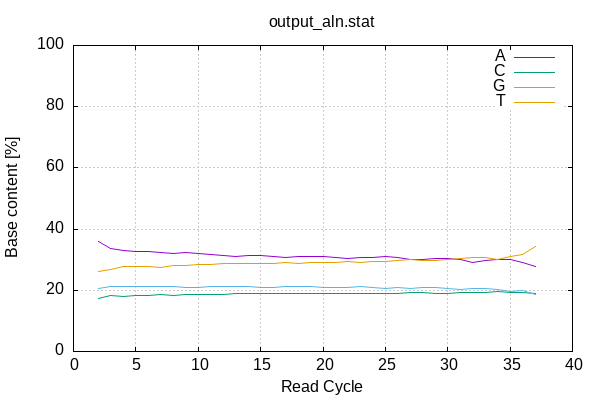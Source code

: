 
            set terminal png size 600,400 truecolor
            set output "plot_stat_output-acgt-cycles.png"
            set grid xtics ytics y2tics back lc rgb "#cccccc"
            set style line 1 linecolor rgb "green"
            set style line 2 linecolor rgb "red"
            set style line 3 linecolor rgb "black"
            set style line 4 linecolor rgb "blue"
            set style increment user
            set ylabel "Base content [%]"
            set xlabel "Read Cycle"
            set yrange [0:100]
            set title "output_aln.stat" noenhanced
            plot '-' w l ti 'A', '-' w l ti 'C', '-' w l ti 'G', '-' w l ti 'T'
        2	35.94
3	33.60
4	33.11
5	32.60
6	32.75
7	32.36
8	32.14
9	32.21
10	31.99
11	31.70
12	31.31
13	31.15
14	31.21
15	31.33
16	31.07
17	30.76
18	30.91
19	30.91
20	31.17
21	30.83
22	30.55
23	30.56
24	30.65
25	30.90
26	30.57
27	30.22
28	30.07
29	30.32
30	30.38
31	30.16
32	29.11
33	29.78
34	30.03
35	30.13
36	29.11
37	27.88
end
2	17.16
3	18.30
4	17.92
5	18.30
6	18.26
7	18.75
8	18.46
9	18.67
10	18.74
11	18.75
12	18.71
13	18.89
14	18.90
15	18.93
16	18.97
17	18.94
18	18.89
19	19.04
20	18.95
21	19.03
22	19.01
23	19.10
24	19.09
25	19.04
26	19.07
27	19.13
28	19.19
29	19.11
30	18.99
31	19.30
32	19.43
33	19.22
34	19.46
35	19.26
36	19.19
37	19.05
end
2	20.71
3	21.21
4	21.21
5	21.16
6	21.09
7	21.34
8	21.39
9	21.02
10	20.92
11	21.14
12	21.16
13	21.33
14	21.13
15	20.89
16	21.04
17	21.13
18	21.36
19	21.09
20	20.88
21	20.92
22	21.03
23	21.22
24	20.97
25	20.69
26	20.77
27	20.68
28	20.98
29	20.80
30	20.44
31	20.25
32	20.74
33	20.43
34	20.34
35	19.60
36	19.98
37	18.76
end
2	26.19
3	26.88
4	27.75
5	27.94
6	27.91
7	27.55
8	28.02
9	28.10
10	28.36
11	28.40
12	28.82
13	28.64
14	28.76
15	28.85
16	28.92
17	29.16
18	28.85
19	28.96
20	29.00
21	29.22
22	29.41
23	29.13
24	29.29
25	29.37
26	29.59
27	29.97
28	29.76
29	29.76
30	30.19
31	30.30
32	30.73
33	30.57
34	30.17
35	31.01
36	31.72
37	34.31
end
